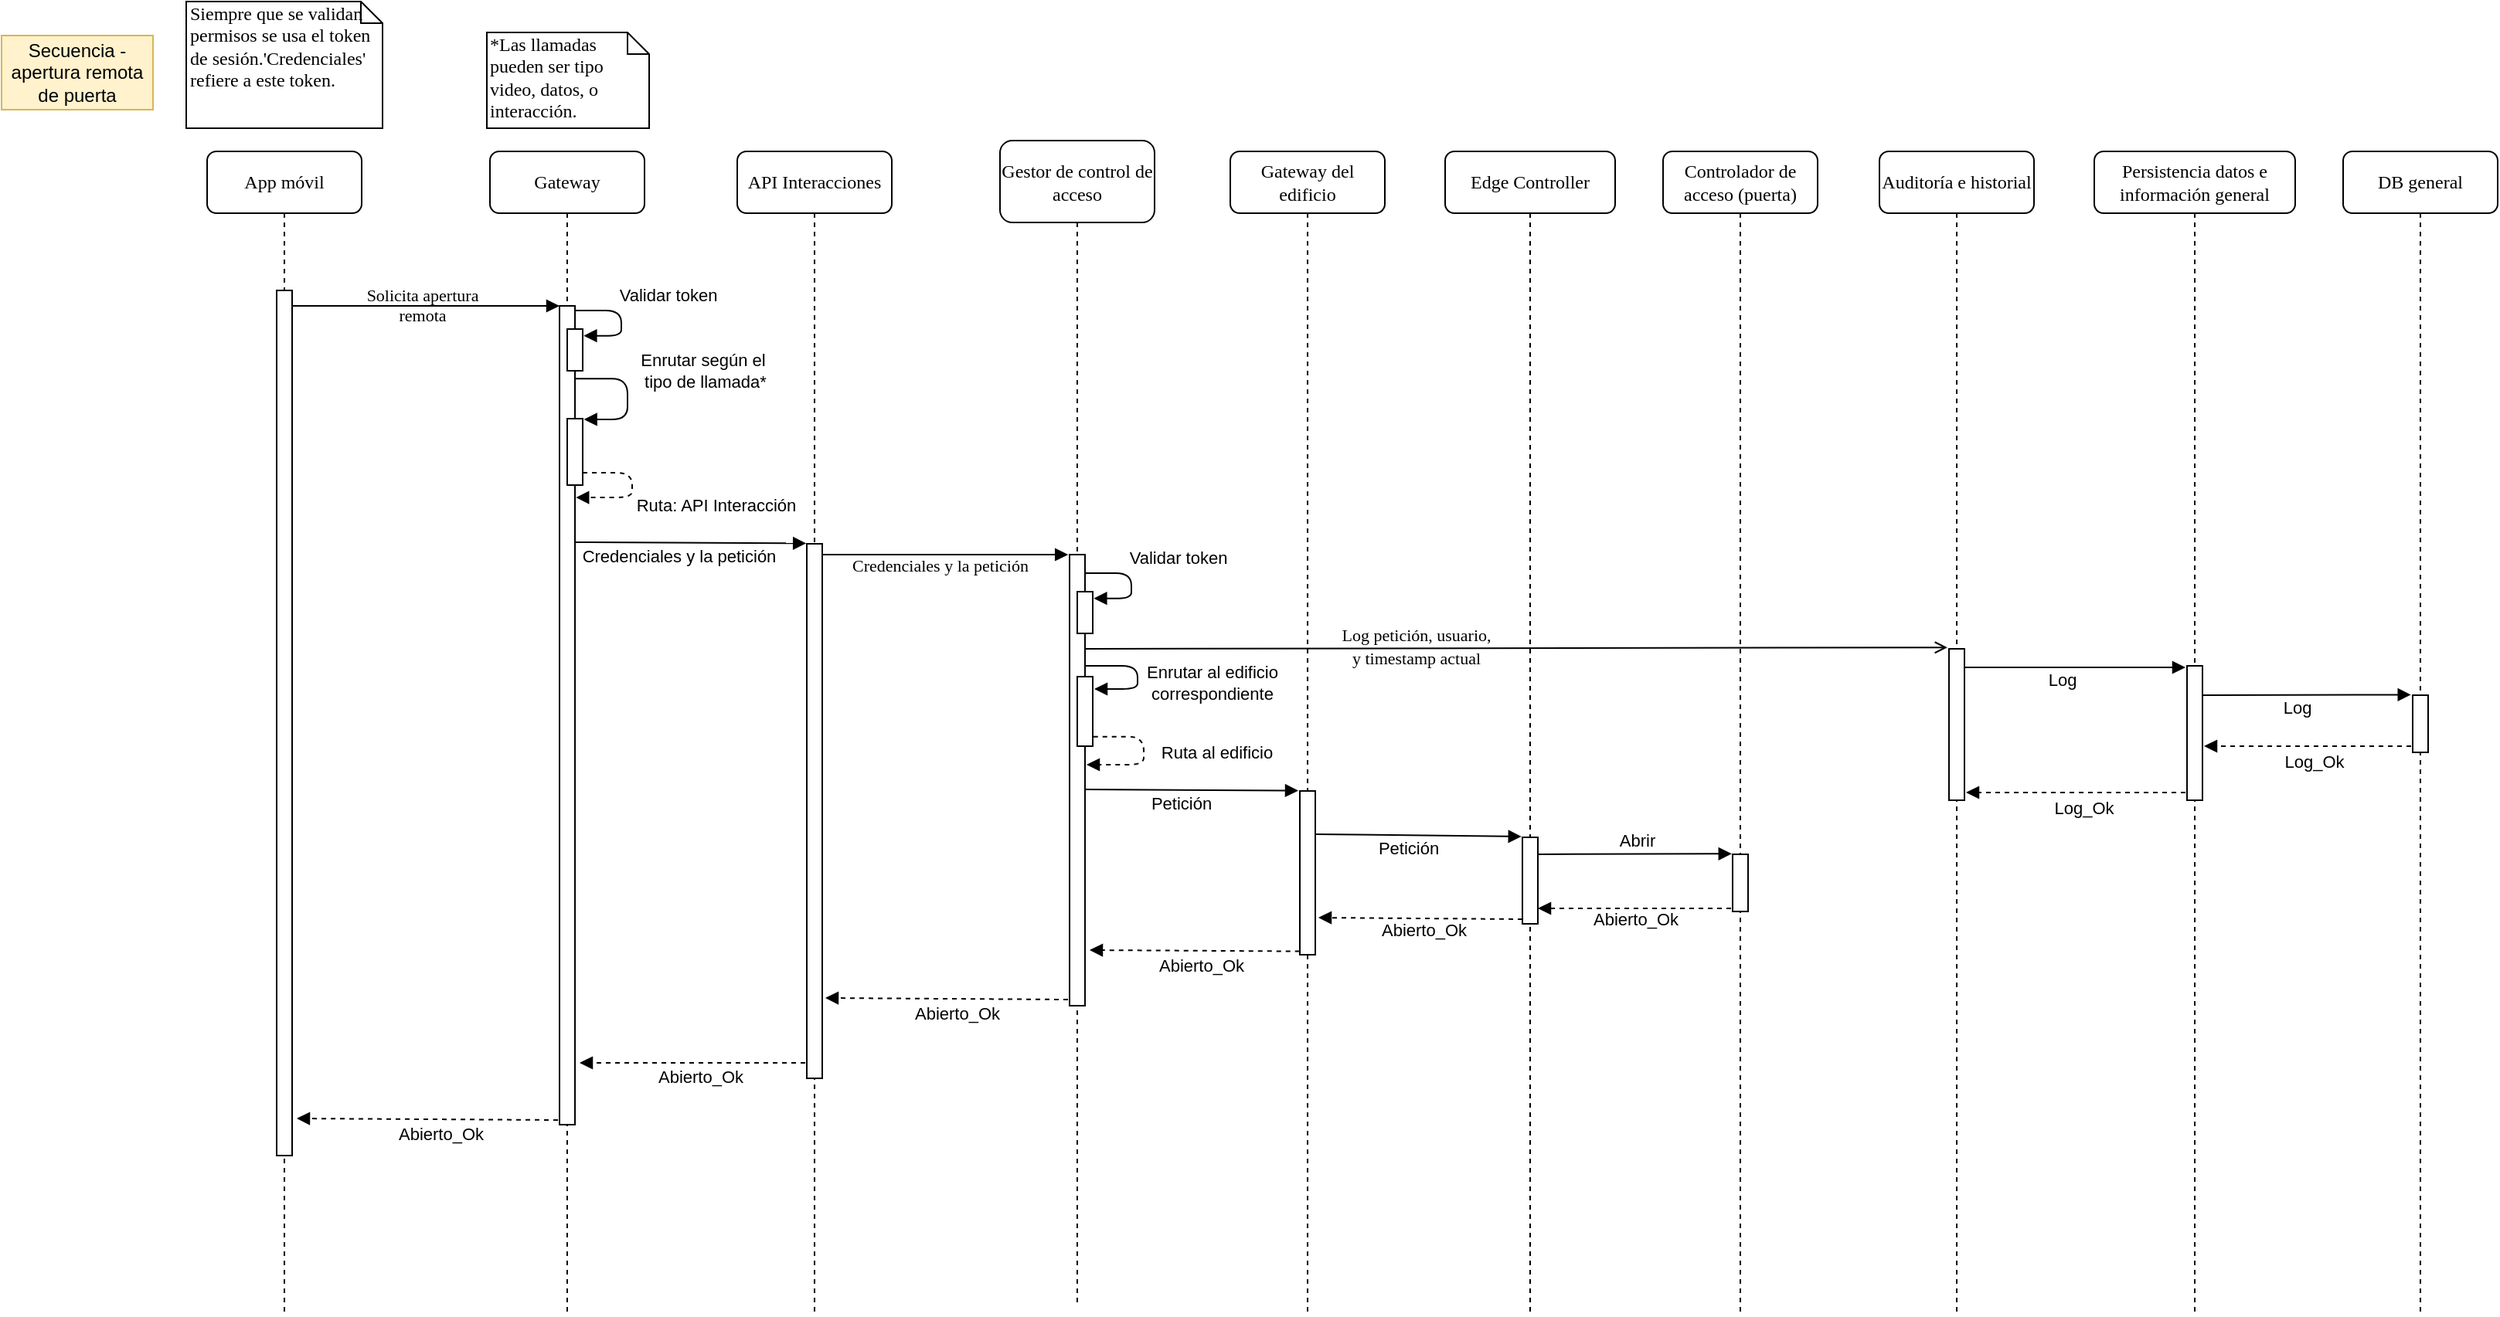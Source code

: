 <mxfile version="27.1.4">
  <diagram name="Page-1" id="13e1069c-82ec-6db2-03f1-153e76fe0fe0">
    <mxGraphModel dx="570" dy="329" grid="1" gridSize="10" guides="1" tooltips="1" connect="1" arrows="1" fold="1" page="1" pageScale="1" pageWidth="1100" pageHeight="850" background="none" math="0" shadow="0">
      <root>
        <mxCell id="0" />
        <mxCell id="1" parent="0" />
        <mxCell id="7baba1c4bc27f4b0-4" value="Gestor de control de acceso" style="shape=umlLifeline;perimeter=lifelinePerimeter;whiteSpace=wrap;html=1;container=0;collapsible=0;recursiveResize=0;outlineConnect=0;rounded=1;shadow=0;comic=0;labelBackgroundColor=none;strokeWidth=1;fontFamily=Verdana;fontSize=12;align=center;size=53;" parent="1" vertex="1">
          <mxGeometry x="648" y="90" width="100" height="753" as="geometry" />
        </mxCell>
        <mxCell id="7baba1c4bc27f4b0-2" value="Gateway" style="shape=umlLifeline;perimeter=lifelinePerimeter;whiteSpace=wrap;html=1;container=1;collapsible=0;recursiveResize=0;outlineConnect=0;rounded=1;shadow=0;comic=0;labelBackgroundColor=none;strokeWidth=1;fontFamily=Verdana;fontSize=12;align=center;" parent="1" vertex="1">
          <mxGeometry x="318" y="97" width="100" height="753" as="geometry" />
        </mxCell>
        <mxCell id="7baba1c4bc27f4b0-10" value="" style="html=1;points=[];perimeter=orthogonalPerimeter;rounded=0;shadow=0;comic=0;labelBackgroundColor=none;strokeWidth=1;fontFamily=Verdana;fontSize=12;align=center;" parent="7baba1c4bc27f4b0-2" vertex="1">
          <mxGeometry x="45" y="100" width="10" height="530" as="geometry" />
        </mxCell>
        <mxCell id="8Mr_yOStn-VIHXI9vdsu-19" value="" style="html=1;points=[];perimeter=orthogonalPerimeter;rounded=0;shadow=0;comic=0;labelBackgroundColor=none;strokeWidth=1;fontFamily=Verdana;fontSize=12;align=center;" parent="7baba1c4bc27f4b0-2" vertex="1">
          <mxGeometry x="50" y="173" width="10" height="43" as="geometry" />
        </mxCell>
        <mxCell id="8Mr_yOStn-VIHXI9vdsu-20" value="" style="html=1;verticalAlign=bottom;endArrow=block;labelBackgroundColor=none;fontFamily=Verdana;fontSize=12;edgeStyle=elbowEdgeStyle;elbow=horizontal;endFill=1;exitX=0.997;exitY=0.089;exitDx=0;exitDy=0;exitPerimeter=0;entryX=1.081;entryY=0.011;entryDx=0;entryDy=0;entryPerimeter=0;" parent="7baba1c4bc27f4b0-2" source="7baba1c4bc27f4b0-10" target="8Mr_yOStn-VIHXI9vdsu-19" edge="1">
          <mxGeometry x="-0.041" y="-17" relative="1" as="geometry">
            <mxPoint x="55" y="168" as="sourcePoint" />
            <mxPoint x="61" y="183" as="targetPoint" />
            <mxPoint as="offset" />
            <Array as="points">
              <mxPoint x="89" y="163" />
            </Array>
          </mxGeometry>
        </mxCell>
        <mxCell id="8Mr_yOStn-VIHXI9vdsu-21" value="Enrutar según el&amp;nbsp;&lt;div&gt;tipo&amp;nbsp;&lt;span style=&quot;background-color: light-dark(#ffffff, var(--ge-dark-color, #121212)); color: light-dark(rgb(0, 0, 0), rgb(255, 255, 255));&quot;&gt;de llamada*&lt;/span&gt;&lt;/div&gt;" style="edgeLabel;html=1;align=center;verticalAlign=middle;resizable=0;points=[];" parent="8Mr_yOStn-VIHXI9vdsu-20" vertex="1" connectable="0">
          <mxGeometry x="-0.274" relative="1" as="geometry">
            <mxPoint x="52" y="-5" as="offset" />
          </mxGeometry>
        </mxCell>
        <mxCell id="7baba1c4bc27f4b0-3" value="API Interacciones" style="shape=umlLifeline;perimeter=lifelinePerimeter;whiteSpace=wrap;html=1;container=1;collapsible=0;recursiveResize=0;outlineConnect=0;rounded=1;shadow=0;comic=0;labelBackgroundColor=none;strokeWidth=1;fontFamily=Verdana;fontSize=12;align=center;" parent="1" vertex="1">
          <mxGeometry x="478" y="97" width="100" height="753" as="geometry" />
        </mxCell>
        <mxCell id="7baba1c4bc27f4b0-13" value="" style="html=1;points=[];perimeter=orthogonalPerimeter;rounded=0;shadow=0;comic=0;labelBackgroundColor=none;strokeWidth=1;fontFamily=Verdana;fontSize=12;align=center;" parent="7baba1c4bc27f4b0-3" vertex="1">
          <mxGeometry x="45" y="254" width="10" height="346" as="geometry" />
        </mxCell>
        <mxCell id="7baba1c4bc27f4b0-5" value="Gateway del edificio" style="shape=umlLifeline;perimeter=lifelinePerimeter;whiteSpace=wrap;html=1;container=1;collapsible=0;recursiveResize=0;outlineConnect=0;rounded=1;shadow=0;comic=0;labelBackgroundColor=none;strokeWidth=1;fontFamily=Verdana;fontSize=12;align=center;" parent="1" vertex="1">
          <mxGeometry x="797" y="97" width="100" height="753" as="geometry" />
        </mxCell>
        <mxCell id="7baba1c4bc27f4b0-19" value="" style="html=1;points=[];perimeter=orthogonalPerimeter;rounded=0;shadow=0;comic=0;labelBackgroundColor=none;strokeWidth=1;fontFamily=Verdana;fontSize=12;align=center;" parent="7baba1c4bc27f4b0-5" vertex="1">
          <mxGeometry x="45" y="414" width="10" height="106" as="geometry" />
        </mxCell>
        <mxCell id="7baba1c4bc27f4b0-6" value="Edge Controller" style="shape=umlLifeline;perimeter=lifelinePerimeter;whiteSpace=wrap;html=1;container=1;collapsible=0;recursiveResize=0;outlineConnect=0;rounded=1;shadow=0;comic=0;labelBackgroundColor=none;strokeWidth=1;fontFamily=Verdana;fontSize=12;align=center;" parent="1" vertex="1">
          <mxGeometry x="936" y="97" width="110" height="753" as="geometry" />
        </mxCell>
        <mxCell id="8Mr_yOStn-VIHXI9vdsu-38" value="" style="html=1;points=[];perimeter=orthogonalPerimeter;rounded=0;shadow=0;comic=0;labelBackgroundColor=none;strokeWidth=1;fontFamily=Verdana;fontSize=12;align=center;" parent="7baba1c4bc27f4b0-6" vertex="1">
          <mxGeometry x="50" y="444" width="10" height="56" as="geometry" />
        </mxCell>
        <mxCell id="7baba1c4bc27f4b0-7" value="Controlador de acceso (puerta)" style="shape=umlLifeline;perimeter=lifelinePerimeter;whiteSpace=wrap;html=1;container=1;collapsible=0;recursiveResize=0;outlineConnect=0;rounded=1;shadow=0;comic=0;labelBackgroundColor=none;strokeWidth=1;fontFamily=Verdana;fontSize=12;align=center;" parent="1" vertex="1">
          <mxGeometry x="1077" y="97" width="100" height="753" as="geometry" />
        </mxCell>
        <mxCell id="8Mr_yOStn-VIHXI9vdsu-43" value="" style="html=1;points=[];perimeter=orthogonalPerimeter;rounded=0;shadow=0;comic=0;labelBackgroundColor=none;strokeWidth=1;fontFamily=Verdana;fontSize=12;align=center;" parent="7baba1c4bc27f4b0-7" vertex="1">
          <mxGeometry x="45" y="455" width="10" height="37" as="geometry" />
        </mxCell>
        <mxCell id="7baba1c4bc27f4b0-8" value="App móvil" style="shape=umlLifeline;perimeter=lifelinePerimeter;whiteSpace=wrap;html=1;container=1;collapsible=0;recursiveResize=0;outlineConnect=0;rounded=1;shadow=0;comic=0;labelBackgroundColor=none;strokeWidth=1;fontFamily=Verdana;fontSize=12;align=center;" parent="1" vertex="1">
          <mxGeometry x="135" y="97" width="100" height="753" as="geometry" />
        </mxCell>
        <mxCell id="7baba1c4bc27f4b0-9" value="" style="html=1;points=[];perimeter=orthogonalPerimeter;rounded=0;shadow=0;comic=0;labelBackgroundColor=none;strokeWidth=1;fontFamily=Verdana;fontSize=12;align=center;" parent="7baba1c4bc27f4b0-8" vertex="1">
          <mxGeometry x="45" y="90" width="10" height="560" as="geometry" />
        </mxCell>
        <mxCell id="7baba1c4bc27f4b0-17" value="&lt;font style=&quot;font-size: 11px;&quot;&gt;Credenciales y la petición&lt;/font&gt;" style="html=1;verticalAlign=bottom;endArrow=block;labelBackgroundColor=none;fontFamily=Verdana;fontSize=12;elbow=vertical;entryX=-0.09;entryY=0;entryDx=0;entryDy=0;entryPerimeter=0;" parent="1" target="7baba1c4bc27f4b0-16" edge="1">
          <mxGeometry x="-0.051" y="-16" relative="1" as="geometry">
            <mxPoint x="533" y="358" as="sourcePoint" />
            <mxPoint as="offset" />
          </mxGeometry>
        </mxCell>
        <mxCell id="7baba1c4bc27f4b0-11" value="Solicita apertura&lt;div&gt;remota&lt;/div&gt;" style="html=1;verticalAlign=bottom;endArrow=block;entryX=0;entryY=0;labelBackgroundColor=none;fontFamily=Verdana;fontSize=11;edgeStyle=elbowEdgeStyle;elbow=vertical;" parent="1" source="7baba1c4bc27f4b0-9" target="7baba1c4bc27f4b0-10" edge="1">
          <mxGeometry x="-0.036" y="-15" relative="1" as="geometry">
            <mxPoint x="255" y="207" as="sourcePoint" />
            <mxPoint as="offset" />
          </mxGeometry>
        </mxCell>
        <mxCell id="7baba1c4bc27f4b0-40" value="Siempre que se validan permisos se usa el token de sesión.&#39;Credenciales&#39; refiere a este token." style="shape=note;whiteSpace=wrap;html=1;size=14;verticalAlign=top;align=left;spacingTop=-6;rounded=0;shadow=0;comic=0;labelBackgroundColor=none;strokeWidth=1;fontFamily=Verdana;fontSize=12" parent="1" vertex="1">
          <mxGeometry x="121.5" width="127" height="82" as="geometry" />
        </mxCell>
        <mxCell id="7baba1c4bc27f4b0-41" value="*Las llamadas pueden ser tipo video, datos, o interacción." style="shape=note;whiteSpace=wrap;html=1;size=14;verticalAlign=top;align=left;spacingTop=-6;rounded=0;shadow=0;comic=0;labelBackgroundColor=none;strokeWidth=1;fontFamily=Verdana;fontSize=12" parent="1" vertex="1">
          <mxGeometry x="316" y="20" width="105" height="62" as="geometry" />
        </mxCell>
        <mxCell id="8Mr_yOStn-VIHXI9vdsu-2" value="Auditoría e historial" style="shape=umlLifeline;perimeter=lifelinePerimeter;whiteSpace=wrap;html=1;container=1;collapsible=0;recursiveResize=0;outlineConnect=0;rounded=1;shadow=0;comic=0;labelBackgroundColor=none;strokeWidth=1;fontFamily=Verdana;fontSize=12;align=center;" parent="1" vertex="1">
          <mxGeometry x="1217" y="97" width="100" height="753" as="geometry" />
        </mxCell>
        <mxCell id="8Mr_yOStn-VIHXI9vdsu-3" value="" style="html=1;points=[];perimeter=orthogonalPerimeter;rounded=0;shadow=0;comic=0;labelBackgroundColor=none;strokeColor=#000000;strokeWidth=1;fillColor=#FFFFFF;fontFamily=Verdana;fontSize=12;fontColor=#000000;align=center;" parent="8Mr_yOStn-VIHXI9vdsu-2" vertex="1">
          <mxGeometry x="45" y="322" width="10" height="98" as="geometry" />
        </mxCell>
        <mxCell id="8Mr_yOStn-VIHXI9vdsu-8" value="Persistencia datos e información general" style="shape=umlLifeline;perimeter=lifelinePerimeter;whiteSpace=wrap;html=1;container=1;collapsible=0;recursiveResize=0;outlineConnect=0;rounded=1;shadow=0;comic=0;labelBackgroundColor=none;strokeWidth=1;fontFamily=Verdana;fontSize=12;align=center;" parent="1" vertex="1">
          <mxGeometry x="1356" y="97" width="130" height="753" as="geometry" />
        </mxCell>
        <mxCell id="8Mr_yOStn-VIHXI9vdsu-66" value="" style="html=1;points=[];perimeter=orthogonalPerimeter;rounded=0;shadow=0;comic=0;labelBackgroundColor=none;strokeColor=#000000;strokeWidth=1;fillColor=#FFFFFF;fontFamily=Verdana;fontSize=12;fontColor=#000000;align=center;" parent="8Mr_yOStn-VIHXI9vdsu-8" vertex="1">
          <mxGeometry x="60" y="333" width="10" height="87" as="geometry" />
        </mxCell>
        <mxCell id="8Mr_yOStn-VIHXI9vdsu-11" value="DB general" style="shape=umlLifeline;perimeter=lifelinePerimeter;whiteSpace=wrap;html=1;container=1;collapsible=0;recursiveResize=0;outlineConnect=0;rounded=1;shadow=0;comic=0;labelBackgroundColor=none;strokeWidth=1;fontFamily=Verdana;fontSize=12;align=center;" parent="1" vertex="1">
          <mxGeometry x="1517" y="97" width="100" height="753" as="geometry" />
        </mxCell>
        <mxCell id="8Mr_yOStn-VIHXI9vdsu-67" value="" style="html=1;points=[];perimeter=orthogonalPerimeter;rounded=0;shadow=0;comic=0;labelBackgroundColor=none;strokeColor=#000000;strokeWidth=1;fillColor=#FFFFFF;fontFamily=Verdana;fontSize=12;fontColor=#000000;align=center;" parent="8Mr_yOStn-VIHXI9vdsu-11" vertex="1">
          <mxGeometry x="45" y="352" width="10" height="37" as="geometry" />
        </mxCell>
        <mxCell id="8Mr_yOStn-VIHXI9vdsu-14" value="" style="html=1;points=[];perimeter=orthogonalPerimeter;rounded=0;shadow=0;comic=0;labelBackgroundColor=none;strokeWidth=1;fontFamily=Verdana;fontSize=12;align=center;" parent="1" vertex="1">
          <mxGeometry x="368" y="212" width="10" height="27" as="geometry" />
        </mxCell>
        <mxCell id="8Mr_yOStn-VIHXI9vdsu-15" value="" style="html=1;verticalAlign=bottom;endArrow=block;labelBackgroundColor=none;fontFamily=Verdana;fontSize=12;edgeStyle=elbowEdgeStyle;elbow=horizontal;entryX=1.067;entryY=0.16;entryDx=0;entryDy=0;entryPerimeter=0;" parent="1" target="8Mr_yOStn-VIHXI9vdsu-14" edge="1">
          <mxGeometry x="-0.041" y="-17" relative="1" as="geometry">
            <mxPoint x="373" y="200" as="sourcePoint" />
            <mxPoint x="423" y="230" as="targetPoint" />
            <mxPoint as="offset" />
            <Array as="points">
              <mxPoint x="403" y="210" />
            </Array>
          </mxGeometry>
        </mxCell>
        <mxCell id="8Mr_yOStn-VIHXI9vdsu-16" value="Validar token" style="edgeLabel;html=1;align=center;verticalAlign=middle;resizable=0;points=[];" parent="8Mr_yOStn-VIHXI9vdsu-15" vertex="1" connectable="0">
          <mxGeometry x="-0.274" relative="1" as="geometry">
            <mxPoint x="34" y="-10" as="offset" />
          </mxGeometry>
        </mxCell>
        <mxCell id="8Mr_yOStn-VIHXI9vdsu-22" value="" style="html=1;verticalAlign=bottom;endArrow=block;labelBackgroundColor=none;fontFamily=Verdana;fontSize=12;elbow=vertical;entryX=-0.04;entryY=-0.005;entryDx=0;entryDy=0;entryPerimeter=0;" parent="1" edge="1">
          <mxGeometry x="-0.041" y="-17" relative="1" as="geometry">
            <mxPoint x="373" y="350" as="sourcePoint" />
            <mxPoint x="522.6" y="350.72" as="targetPoint" />
            <mxPoint as="offset" />
          </mxGeometry>
        </mxCell>
        <mxCell id="8Mr_yOStn-VIHXI9vdsu-23" value="Credenciales y la petición" style="edgeLabel;html=1;align=center;verticalAlign=middle;resizable=0;points=[];" parent="8Mr_yOStn-VIHXI9vdsu-22" vertex="1" connectable="0">
          <mxGeometry x="-0.384" relative="1" as="geometry">
            <mxPoint x="21" y="9" as="offset" />
          </mxGeometry>
        </mxCell>
        <mxCell id="8Mr_yOStn-VIHXI9vdsu-25" value="" style="html=1;verticalAlign=bottom;endArrow=block;labelBackgroundColor=none;fontFamily=Verdana;fontSize=12;edgeStyle=elbowEdgeStyle;elbow=horizontal;entryX=1.067;entryY=0.16;entryDx=0;entryDy=0;entryPerimeter=0;" parent="1" target="8Mr_yOStn-VIHXI9vdsu-24" edge="1">
          <mxGeometry x="-0.041" y="-17" relative="1" as="geometry">
            <mxPoint x="703" y="370" as="sourcePoint" />
            <mxPoint x="753" y="400" as="targetPoint" />
            <mxPoint as="offset" />
            <Array as="points">
              <mxPoint x="733" y="380" />
            </Array>
          </mxGeometry>
        </mxCell>
        <mxCell id="8Mr_yOStn-VIHXI9vdsu-26" value="Validar token" style="edgeLabel;html=1;align=center;verticalAlign=middle;resizable=0;points=[];" parent="8Mr_yOStn-VIHXI9vdsu-25" vertex="1" connectable="0">
          <mxGeometry x="-0.274" relative="1" as="geometry">
            <mxPoint x="34" y="-10" as="offset" />
          </mxGeometry>
        </mxCell>
        <mxCell id="7baba1c4bc27f4b0-16" value="" style="html=1;points=[];perimeter=orthogonalPerimeter;rounded=0;shadow=0;comic=0;labelBackgroundColor=none;strokeWidth=1;fontFamily=Verdana;fontSize=12;align=center;" parent="1" vertex="1">
          <mxGeometry x="693" y="358" width="10" height="292" as="geometry" />
        </mxCell>
        <mxCell id="8Mr_yOStn-VIHXI9vdsu-24" value="" style="html=1;points=[];perimeter=orthogonalPerimeter;rounded=0;shadow=0;comic=0;labelBackgroundColor=none;strokeWidth=1;fontFamily=Verdana;fontSize=12;align=center;" parent="1" vertex="1">
          <mxGeometry x="698" y="382" width="10" height="27" as="geometry" />
        </mxCell>
        <mxCell id="7baba1c4bc27f4b0-34" value="" style="html=1;points=[];perimeter=orthogonalPerimeter;rounded=0;shadow=0;comic=0;labelBackgroundColor=none;strokeWidth=1;fontFamily=Verdana;fontSize=12;align=center;" parent="1" vertex="1">
          <mxGeometry x="698" y="437" width="10" height="45" as="geometry" />
        </mxCell>
        <mxCell id="8Mr_yOStn-VIHXI9vdsu-30" value="" style="html=1;verticalAlign=bottom;endArrow=block;labelBackgroundColor=none;fontFamily=Verdana;fontSize=12;edgeStyle=elbowEdgeStyle;elbow=horizontal;entryX=1.102;entryY=0.171;entryDx=0;entryDy=0;entryPerimeter=0;endFill=1;" parent="1" edge="1">
          <mxGeometry x="-0.041" y="-17" relative="1" as="geometry">
            <mxPoint x="703" y="430" as="sourcePoint" />
            <mxPoint x="709" y="445" as="targetPoint" />
            <mxPoint as="offset" />
            <Array as="points">
              <mxPoint x="737" y="440" />
            </Array>
          </mxGeometry>
        </mxCell>
        <mxCell id="8Mr_yOStn-VIHXI9vdsu-31" value="Enrutar al edificio&lt;div&gt;correspondiente&lt;/div&gt;" style="edgeLabel;html=1;align=center;verticalAlign=middle;resizable=0;points=[];" parent="8Mr_yOStn-VIHXI9vdsu-30" vertex="1" connectable="0">
          <mxGeometry x="-0.274" relative="1" as="geometry">
            <mxPoint x="54" y="11" as="offset" />
          </mxGeometry>
        </mxCell>
        <mxCell id="8Mr_yOStn-VIHXI9vdsu-32" value="" style="html=1;verticalAlign=bottom;endArrow=block;labelBackgroundColor=none;fontFamily=Verdana;fontSize=12;elbow=vertical;entryX=-0.1;entryY=-0.008;entryDx=0;entryDy=0;entryPerimeter=0;" parent="1" edge="1">
          <mxGeometry x="-0.051" y="-16" relative="1" as="geometry">
            <mxPoint x="703" y="510" as="sourcePoint" />
            <mxPoint x="841" y="510.776" as="targetPoint" />
            <mxPoint as="offset" />
          </mxGeometry>
        </mxCell>
        <mxCell id="8Mr_yOStn-VIHXI9vdsu-33" value="Petición" style="edgeLabel;html=1;align=center;verticalAlign=middle;resizable=0;points=[];" parent="8Mr_yOStn-VIHXI9vdsu-32" vertex="1" connectable="0">
          <mxGeometry x="-0.327" y="-1" relative="1" as="geometry">
            <mxPoint x="15" y="7" as="offset" />
          </mxGeometry>
        </mxCell>
        <mxCell id="8Mr_yOStn-VIHXI9vdsu-34" value="" style="html=1;verticalAlign=bottom;endArrow=block;labelBackgroundColor=none;fontFamily=Verdana;fontSize=12;edgeStyle=elbowEdgeStyle;elbow=horizontal;endFill=1;exitX=1.167;exitY=0.145;exitDx=0;exitDy=0;exitPerimeter=0;entryX=1.06;entryY=0.234;entryDx=0;entryDy=0;entryPerimeter=0;dashed=1;" parent="1" target="7baba1c4bc27f4b0-10" edge="1">
          <mxGeometry x="-0.041" y="-17" relative="1" as="geometry">
            <mxPoint x="378" y="305" as="sourcePoint" />
            <mxPoint x="382" y="321" as="targetPoint" />
            <mxPoint as="offset" />
            <Array as="points">
              <mxPoint x="410" y="311" />
            </Array>
          </mxGeometry>
        </mxCell>
        <mxCell id="8Mr_yOStn-VIHXI9vdsu-35" value="Ruta: API Interacción" style="edgeLabel;html=1;align=center;verticalAlign=middle;resizable=0;points=[];" parent="8Mr_yOStn-VIHXI9vdsu-34" vertex="1" connectable="0">
          <mxGeometry x="-0.274" relative="1" as="geometry">
            <mxPoint x="55" y="21" as="offset" />
          </mxGeometry>
        </mxCell>
        <mxCell id="8Mr_yOStn-VIHXI9vdsu-36" value="" style="html=1;verticalAlign=bottom;endArrow=block;labelBackgroundColor=none;fontFamily=Verdana;fontSize=12;edgeStyle=elbowEdgeStyle;elbow=horizontal;endFill=1;exitX=1.036;exitY=0.863;exitDx=0;exitDy=0;exitPerimeter=0;dashed=1;" parent="1" source="7baba1c4bc27f4b0-34" edge="1">
          <mxGeometry x="-0.041" y="-17" relative="1" as="geometry">
            <mxPoint x="709" y="476" as="sourcePoint" />
            <mxPoint x="704" y="494" as="targetPoint" />
            <mxPoint as="offset" />
            <Array as="points">
              <mxPoint x="741" y="482" />
            </Array>
          </mxGeometry>
        </mxCell>
        <mxCell id="8Mr_yOStn-VIHXI9vdsu-37" value="Ruta al edificio" style="edgeLabel;html=1;align=center;verticalAlign=middle;resizable=0;points=[];" parent="8Mr_yOStn-VIHXI9vdsu-36" vertex="1" connectable="0">
          <mxGeometry x="-0.274" relative="1" as="geometry">
            <mxPoint x="47" y="10" as="offset" />
          </mxGeometry>
        </mxCell>
        <mxCell id="8Mr_yOStn-VIHXI9vdsu-28" value="&lt;font style=&quot;font-size: 11px;&quot;&gt;Log petición, usuario,&lt;/font&gt;&lt;div&gt;&lt;font style=&quot;font-size: 11px;&quot;&gt;y timestamp actual&lt;/font&gt;&lt;/div&gt;" style="html=1;verticalAlign=bottom;endArrow=open;labelBackgroundColor=none;fontFamily=Verdana;fontSize=12;elbow=vertical;entryX=-0.107;entryY=-0.009;entryDx=0;entryDy=0;entryPerimeter=0;endFill=0;" parent="1" target="8Mr_yOStn-VIHXI9vdsu-3" edge="1">
          <mxGeometry x="-0.235" y="-15" relative="1" as="geometry">
            <mxPoint x="703" y="419" as="sourcePoint" />
            <mxPoint x="870" y="418" as="targetPoint" />
            <mxPoint as="offset" />
          </mxGeometry>
        </mxCell>
        <mxCell id="8Mr_yOStn-VIHXI9vdsu-39" value="" style="html=1;verticalAlign=bottom;endArrow=block;labelBackgroundColor=none;fontFamily=Verdana;fontSize=12;elbow=vertical;entryX=-0.061;entryY=-0.009;entryDx=0;entryDy=0;entryPerimeter=0;" parent="1" target="8Mr_yOStn-VIHXI9vdsu-38" edge="1">
          <mxGeometry x="-0.051" y="-16" relative="1" as="geometry">
            <mxPoint x="852" y="539" as="sourcePoint" />
            <mxPoint x="987" y="540" as="targetPoint" />
            <mxPoint as="offset" />
          </mxGeometry>
        </mxCell>
        <mxCell id="8Mr_yOStn-VIHXI9vdsu-40" value="Petición" style="edgeLabel;html=1;align=center;verticalAlign=middle;resizable=0;points=[];" parent="8Mr_yOStn-VIHXI9vdsu-39" vertex="1" connectable="0">
          <mxGeometry x="-0.327" y="-1" relative="1" as="geometry">
            <mxPoint x="15" y="7" as="offset" />
          </mxGeometry>
        </mxCell>
        <mxCell id="8Mr_yOStn-VIHXI9vdsu-48" value="" style="html=1;verticalAlign=bottom;endArrow=block;labelBackgroundColor=none;fontFamily=Verdana;fontSize=12;elbow=vertical;exitX=-0.013;exitY=0.979;exitDx=0;exitDy=0;exitPerimeter=0;dashed=1;" parent="1" source="7baba1c4bc27f4b0-19" edge="1">
          <mxGeometry relative="1" as="geometry">
            <mxPoint x="931" y="676.47" as="sourcePoint" />
            <mxPoint x="706" y="614" as="targetPoint" />
          </mxGeometry>
        </mxCell>
        <mxCell id="8Mr_yOStn-VIHXI9vdsu-49" value="Abierto_Ok" style="edgeLabel;html=1;align=center;verticalAlign=middle;resizable=0;points=[];" parent="8Mr_yOStn-VIHXI9vdsu-48" vertex="1" connectable="0">
          <mxGeometry x="-0.327" y="-1" relative="1" as="geometry">
            <mxPoint x="-19" y="10" as="offset" />
          </mxGeometry>
        </mxCell>
        <mxCell id="8Mr_yOStn-VIHXI9vdsu-62" value="" style="html=1;verticalAlign=bottom;endArrow=block;labelBackgroundColor=none;fontFamily=Verdana;fontSize=12;elbow=vertical;exitX=1.001;exitY=0.193;exitDx=0;exitDy=0;exitPerimeter=0;" parent="1" edge="1">
          <mxGeometry x="-0.051" y="-16" relative="1" as="geometry">
            <mxPoint x="1272" y="431" as="sourcePoint" />
            <mxPoint x="1415" y="431" as="targetPoint" />
            <mxPoint as="offset" />
          </mxGeometry>
        </mxCell>
        <mxCell id="8Mr_yOStn-VIHXI9vdsu-63" value="Log" style="edgeLabel;html=1;align=center;verticalAlign=middle;resizable=0;points=[];" parent="8Mr_yOStn-VIHXI9vdsu-62" vertex="1" connectable="0">
          <mxGeometry x="-0.327" y="-1" relative="1" as="geometry">
            <mxPoint x="15" y="7" as="offset" />
          </mxGeometry>
        </mxCell>
        <mxCell id="8Mr_yOStn-VIHXI9vdsu-64" value="" style="html=1;verticalAlign=bottom;endArrow=block;labelBackgroundColor=none;fontFamily=Verdana;fontSize=12;elbow=vertical;dashed=1;" parent="1" edge="1">
          <mxGeometry x="-0.051" y="-16" relative="1" as="geometry">
            <mxPoint x="1415" y="512" as="sourcePoint" />
            <mxPoint x="1273" y="512" as="targetPoint" />
            <mxPoint as="offset" />
          </mxGeometry>
        </mxCell>
        <mxCell id="8Mr_yOStn-VIHXI9vdsu-65" value="Log_Ok" style="edgeLabel;html=1;align=center;verticalAlign=middle;resizable=0;points=[];" parent="8Mr_yOStn-VIHXI9vdsu-64" vertex="1" connectable="0">
          <mxGeometry x="-0.327" y="-1" relative="1" as="geometry">
            <mxPoint x="-18" y="11" as="offset" />
          </mxGeometry>
        </mxCell>
        <mxCell id="8Mr_yOStn-VIHXI9vdsu-68" value="" style="html=1;verticalAlign=bottom;endArrow=block;labelBackgroundColor=none;fontFamily=Verdana;fontSize=12;elbow=vertical;exitX=1.001;exitY=0.193;exitDx=0;exitDy=0;exitPerimeter=0;entryX=-0.112;entryY=-0.008;entryDx=0;entryDy=0;entryPerimeter=0;" parent="1" target="8Mr_yOStn-VIHXI9vdsu-67" edge="1">
          <mxGeometry x="-0.051" y="-16" relative="1" as="geometry">
            <mxPoint x="1426" y="449" as="sourcePoint" />
            <mxPoint x="1569" y="449" as="targetPoint" />
            <mxPoint as="offset" />
          </mxGeometry>
        </mxCell>
        <mxCell id="8Mr_yOStn-VIHXI9vdsu-69" value="Log" style="edgeLabel;html=1;align=center;verticalAlign=middle;resizable=0;points=[];" parent="8Mr_yOStn-VIHXI9vdsu-68" vertex="1" connectable="0">
          <mxGeometry x="-0.327" y="-1" relative="1" as="geometry">
            <mxPoint x="15" y="7" as="offset" />
          </mxGeometry>
        </mxCell>
        <mxCell id="8Mr_yOStn-VIHXI9vdsu-70" value="" style="html=1;verticalAlign=bottom;endArrow=block;labelBackgroundColor=none;fontFamily=Verdana;fontSize=12;elbow=vertical;dashed=1;" parent="1" edge="1">
          <mxGeometry x="-0.051" y="-16" relative="1" as="geometry">
            <mxPoint x="1561" y="482" as="sourcePoint" />
            <mxPoint x="1427" y="482" as="targetPoint" />
            <mxPoint as="offset" />
          </mxGeometry>
        </mxCell>
        <mxCell id="8Mr_yOStn-VIHXI9vdsu-71" value="Log_Ok" style="edgeLabel;html=1;align=center;verticalAlign=middle;resizable=0;points=[];" parent="8Mr_yOStn-VIHXI9vdsu-70" vertex="1" connectable="0">
          <mxGeometry x="-0.327" y="-1" relative="1" as="geometry">
            <mxPoint x="-18" y="11" as="offset" />
          </mxGeometry>
        </mxCell>
        <mxCell id="8Mr_yOStn-VIHXI9vdsu-72" value="Secuencia - apertura remota de puerta" style="rounded=0;whiteSpace=wrap;html=1;fillColor=#fff2cc;strokeColor=#d6b656;" parent="1" vertex="1">
          <mxGeometry x="2" y="22" width="98" height="48" as="geometry" />
        </mxCell>
        <mxCell id="8Mr_yOStn-VIHXI9vdsu-44" value="" style="html=1;verticalAlign=bottom;endArrow=block;labelBackgroundColor=none;fontFamily=Verdana;fontSize=12;elbow=vertical;entryX=-0.061;entryY=-0.009;entryDx=0;entryDy=0;entryPerimeter=0;exitX=1.043;exitY=0.196;exitDx=0;exitDy=0;exitPerimeter=0;" parent="1" target="8Mr_yOStn-VIHXI9vdsu-43" edge="1" source="8Mr_yOStn-VIHXI9vdsu-38">
          <mxGeometry relative="1" as="geometry">
            <mxPoint x="852" y="608" as="sourcePoint" />
            <mxPoint x="987" y="608" as="targetPoint" />
          </mxGeometry>
        </mxCell>
        <mxCell id="bZttDK3TsVHyU7UMlRs9-1" value="Abrir" style="edgeLabel;html=1;align=center;verticalAlign=middle;resizable=0;points=[];" vertex="1" connectable="0" parent="8Mr_yOStn-VIHXI9vdsu-44">
          <mxGeometry x="-0.149" y="1" relative="1" as="geometry">
            <mxPoint x="10" y="-8" as="offset" />
          </mxGeometry>
        </mxCell>
        <mxCell id="8Mr_yOStn-VIHXI9vdsu-46" value="" style="html=1;verticalAlign=bottom;endArrow=block;labelBackgroundColor=none;fontFamily=Verdana;fontSize=12;elbow=vertical;dashed=1;" parent="1" edge="1">
          <mxGeometry relative="1" as="geometry">
            <mxPoint x="1121" y="587" as="sourcePoint" />
            <mxPoint x="996" y="587" as="targetPoint" />
          </mxGeometry>
        </mxCell>
        <mxCell id="8Mr_yOStn-VIHXI9vdsu-47" value="Abierto_Ok" style="edgeLabel;html=1;align=center;verticalAlign=middle;resizable=0;points=[];" parent="8Mr_yOStn-VIHXI9vdsu-46" vertex="1" connectable="0">
          <mxGeometry x="-0.327" y="-1" relative="1" as="geometry">
            <mxPoint x="-20" y="8" as="offset" />
          </mxGeometry>
        </mxCell>
        <mxCell id="bZttDK3TsVHyU7UMlRs9-2" value="" style="html=1;verticalAlign=bottom;endArrow=block;labelBackgroundColor=none;fontFamily=Verdana;fontSize=12;elbow=vertical;dashed=1;" edge="1" parent="1">
          <mxGeometry relative="1" as="geometry">
            <mxPoint x="986" y="594" as="sourcePoint" />
            <mxPoint x="854" y="593" as="targetPoint" />
          </mxGeometry>
        </mxCell>
        <mxCell id="bZttDK3TsVHyU7UMlRs9-3" value="Abierto_Ok" style="edgeLabel;html=1;align=center;verticalAlign=middle;resizable=0;points=[];" vertex="1" connectable="0" parent="bZttDK3TsVHyU7UMlRs9-2">
          <mxGeometry x="-0.327" y="-1" relative="1" as="geometry">
            <mxPoint x="-20" y="8" as="offset" />
          </mxGeometry>
        </mxCell>
        <mxCell id="bZttDK3TsVHyU7UMlRs9-4" value="" style="html=1;verticalAlign=bottom;endArrow=block;labelBackgroundColor=none;fontFamily=Verdana;fontSize=12;elbow=vertical;exitX=-0.013;exitY=0.979;exitDx=0;exitDy=0;exitPerimeter=0;dashed=1;" edge="1" parent="1">
          <mxGeometry relative="1" as="geometry">
            <mxPoint x="692" y="646" as="sourcePoint" />
            <mxPoint x="535" y="645" as="targetPoint" />
          </mxGeometry>
        </mxCell>
        <mxCell id="bZttDK3TsVHyU7UMlRs9-5" value="Abierto_Ok" style="edgeLabel;html=1;align=center;verticalAlign=middle;resizable=0;points=[];" vertex="1" connectable="0" parent="bZttDK3TsVHyU7UMlRs9-4">
          <mxGeometry x="-0.327" y="-1" relative="1" as="geometry">
            <mxPoint x="-19" y="10" as="offset" />
          </mxGeometry>
        </mxCell>
        <mxCell id="bZttDK3TsVHyU7UMlRs9-6" value="" style="html=1;verticalAlign=bottom;endArrow=block;labelBackgroundColor=none;fontFamily=Verdana;fontSize=12;elbow=vertical;exitX=-0.013;exitY=0.979;exitDx=0;exitDy=0;exitPerimeter=0;dashed=1;" edge="1" parent="1">
          <mxGeometry relative="1" as="geometry">
            <mxPoint x="522" y="687" as="sourcePoint" />
            <mxPoint x="376" y="687" as="targetPoint" />
          </mxGeometry>
        </mxCell>
        <mxCell id="bZttDK3TsVHyU7UMlRs9-7" value="Abierto_Ok" style="edgeLabel;html=1;align=center;verticalAlign=middle;resizable=0;points=[];" vertex="1" connectable="0" parent="bZttDK3TsVHyU7UMlRs9-6">
          <mxGeometry x="-0.327" y="-1" relative="1" as="geometry">
            <mxPoint x="-19" y="10" as="offset" />
          </mxGeometry>
        </mxCell>
        <mxCell id="bZttDK3TsVHyU7UMlRs9-8" value="" style="html=1;verticalAlign=bottom;endArrow=block;labelBackgroundColor=none;fontFamily=Verdana;fontSize=12;elbow=vertical;exitX=-0.013;exitY=0.979;exitDx=0;exitDy=0;exitPerimeter=0;dashed=1;" edge="1" parent="1">
          <mxGeometry relative="1" as="geometry">
            <mxPoint x="362" y="724" as="sourcePoint" />
            <mxPoint x="193" y="723" as="targetPoint" />
          </mxGeometry>
        </mxCell>
        <mxCell id="bZttDK3TsVHyU7UMlRs9-9" value="Abierto_Ok" style="edgeLabel;html=1;align=center;verticalAlign=middle;resizable=0;points=[];" vertex="1" connectable="0" parent="bZttDK3TsVHyU7UMlRs9-8">
          <mxGeometry x="-0.327" y="-1" relative="1" as="geometry">
            <mxPoint x="-19" y="10" as="offset" />
          </mxGeometry>
        </mxCell>
      </root>
    </mxGraphModel>
  </diagram>
</mxfile>
